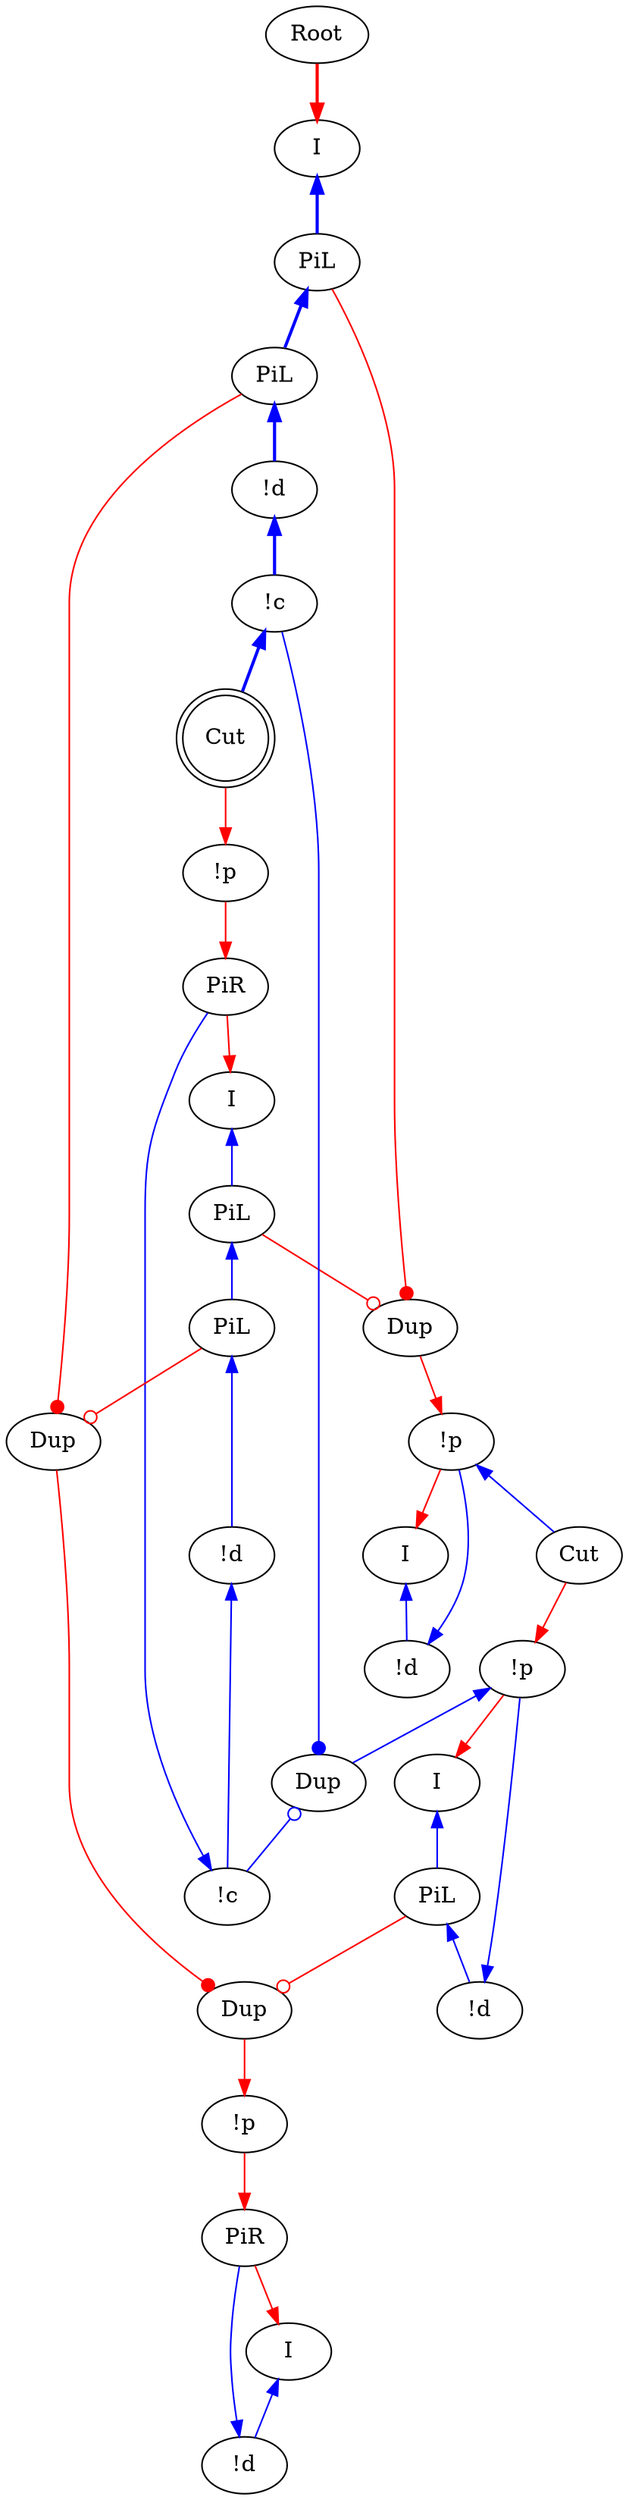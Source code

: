 digraph {
"Root0" [label="Root"]
"!p0" [label="!p"]
"I0" [label="I"]
"!d0" [label="!d"]
"!p1" [label="!p"]
"I1" [label="I"]
"!d1" [label="!d"]
"PiR0" [label="PiR"]
"!p2" [label="!p"]
"PiR1" [label="PiR"]
"Cut0" [label="Cut",shape=doublecircle]
"!p3" [label="!p"]
"Cut1" [label="Cut"]
"!d2" [label="!d"]
"PiL0" [label="PiL"]
"I2" [label="I"]
"Dup0_0" [label="Dup"]
"!c0" [label="!c"]
"!c1" [label="!c"]
"!d3" [label="!d"]
"!d4" [label="!d"]
"PiL1" [label="PiL"]
"PiL2" [label="PiL"]
"PiL3" [label="PiL"]
"PiL4" [label="PiL"]
"I3" [label="I"]
"I4" [label="I"]
"Dup1_0" [label="Dup"]
"Dup1_1" [label="Dup"]
"Dup1_2" [label="Dup"]
"!p3" -> "I2"[color=red,tooltip="e11"]
"!d2" -> "!p3"[color=blue,tooltip="e13",dir=back]
"!p3" -> "Dup1_0"[color=blue,tooltip="e15",dir=back]
"PiL0" -> "!d2"[color=blue,tooltip="e17",dir=back]
"I2" -> "PiL0"[color=blue,tooltip="e19",dir=back]
"Dup1_1" -> "Dup0_0"[color=red,tooltip="e20",arrowhead=dot]
"PiL0" -> "Dup0_0"[color=red,tooltip="e21",arrowhead=odot]
"!d3" -> "!c0"[color=blue,tooltip="e22",penwidth=2,dir=back]
"Dup1_0" -> "!c0"[color=blue,tooltip="e23",arrowtail=dot,dir=back]
"!d4" -> "!c1"[color=blue,tooltip="e24",dir=back]
"Dup1_0" -> "!c1"[color=blue,tooltip="e25",arrowtail=odot,dir=back]
"PiL1" -> "!d3"[color=blue,tooltip="e26",penwidth=2,dir=back]
"PiL2" -> "!d4"[color=blue,tooltip="e27",dir=back]
"PiL3" -> "PiL1"[color=blue,tooltip="e28",penwidth=2,dir=back]
"PiL4" -> "PiL2"[color=blue,tooltip="e29",dir=back]
"PiL1" -> "Dup1_1"[color=red,tooltip="e30",arrowhead=dot]
"PiL2" -> "Dup1_1"[color=red,tooltip="e31",arrowhead=odot]
"I3" -> "PiL3"[color=blue,tooltip="e32",penwidth=2,dir=back]
"I4" -> "PiL4"[color=blue,tooltip="e33",dir=back]
"PiL3" -> "Dup1_2"[color=red,tooltip="e34",arrowhead=dot]
"PiL4" -> "Dup1_2"[color=red,tooltip="e35",arrowhead=odot]
"!c0" -> "Cut0"[color=blue,tooltip="e4",penwidth=2,dir=back]
"!c1" -> "PiR1"[color=blue,tooltip="e5",dir=back]
"PiR1" -> "I4"[color=red,tooltip="e7"]
"Cut1" -> "!p3"[color=red,tooltip="e9"]
"!p1" -> "PiR0"[color=red,tooltip="hl2i"]
"Dup0_0" -> "!p1"[color=red,tooltip="hl2p"]
"!d1" -> "PiR0"[color=blue,tooltip="i",dir=back]
"I1" -> "!d1"[color=blue,tooltip="il",dir=back]
"PiR0" -> "I1"[color=red,tooltip="ir"]
"Root0" -> "I3"[color=red,tooltip="rettop",penwidth=2]
"!p2" -> "PiR1"[color=red,tooltip="xli"]
"Cut0" -> "!p2"[color=red,tooltip="xlp"]
"!p0" -> "Cut1"[color=blue,tooltip="y2",dir=back]
"!d0" -> "!p0"[color=blue,tooltip="yj",dir=back]
"I0" -> "!d0"[color=blue,tooltip="yl2",dir=back]
"!p0" -> "I0"[color=red,tooltip="yli"]
"Dup1_2" -> "!p0"[color=red,tooltip="ylp"]
}
